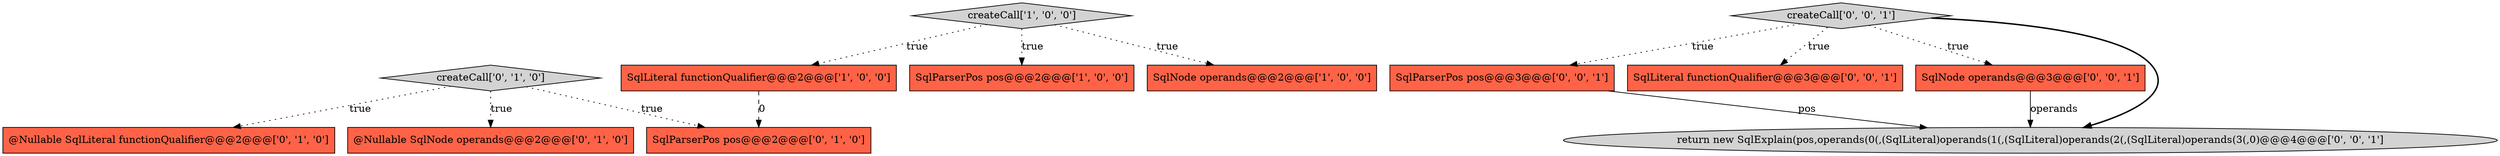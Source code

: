 digraph {
4 [style = filled, label = "createCall['0', '1', '0']", fillcolor = lightgray, shape = diamond image = "AAA0AAABBB2BBB"];
3 [style = filled, label = "SqlLiteral functionQualifier@@@2@@@['1', '0', '0']", fillcolor = tomato, shape = box image = "AAA1AAABBB1BBB"];
7 [style = filled, label = "SqlParserPos pos@@@2@@@['0', '1', '0']", fillcolor = tomato, shape = box image = "AAA1AAABBB2BBB"];
8 [style = filled, label = "SqlParserPos pos@@@3@@@['0', '0', '1']", fillcolor = tomato, shape = box image = "AAA0AAABBB3BBB"];
11 [style = filled, label = "SqlLiteral functionQualifier@@@3@@@['0', '0', '1']", fillcolor = tomato, shape = box image = "AAA0AAABBB3BBB"];
0 [style = filled, label = "SqlParserPos pos@@@2@@@['1', '0', '0']", fillcolor = tomato, shape = box image = "AAA0AAABBB1BBB"];
6 [style = filled, label = "@Nullable SqlLiteral functionQualifier@@@2@@@['0', '1', '0']", fillcolor = tomato, shape = box image = "AAA0AAABBB2BBB"];
9 [style = filled, label = "SqlNode operands@@@3@@@['0', '0', '1']", fillcolor = tomato, shape = box image = "AAA0AAABBB3BBB"];
10 [style = filled, label = "createCall['0', '0', '1']", fillcolor = lightgray, shape = diamond image = "AAA0AAABBB3BBB"];
2 [style = filled, label = "createCall['1', '0', '0']", fillcolor = lightgray, shape = diamond image = "AAA0AAABBB1BBB"];
1 [style = filled, label = "SqlNode operands@@@2@@@['1', '0', '0']", fillcolor = tomato, shape = box image = "AAA0AAABBB1BBB"];
5 [style = filled, label = "@Nullable SqlNode operands@@@2@@@['0', '1', '0']", fillcolor = tomato, shape = box image = "AAA0AAABBB2BBB"];
12 [style = filled, label = "return new SqlExplain(pos,operands(0(,(SqlLiteral)operands(1(,(SqlLiteral)operands(2(,(SqlLiteral)operands(3(,0)@@@4@@@['0', '0', '1']", fillcolor = lightgray, shape = ellipse image = "AAA0AAABBB3BBB"];
2->3 [style = dotted, label="true"];
4->6 [style = dotted, label="true"];
4->7 [style = dotted, label="true"];
4->5 [style = dotted, label="true"];
10->8 [style = dotted, label="true"];
2->0 [style = dotted, label="true"];
10->11 [style = dotted, label="true"];
10->9 [style = dotted, label="true"];
2->1 [style = dotted, label="true"];
10->12 [style = bold, label=""];
9->12 [style = solid, label="operands"];
3->7 [style = dashed, label="0"];
8->12 [style = solid, label="pos"];
}
